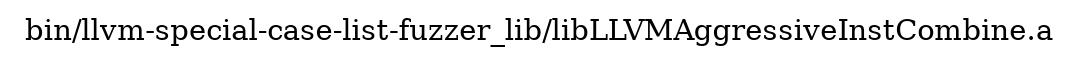 digraph "bin/llvm-special-case-list-fuzzer_lib/libLLVMAggressiveInstCombine.a" {
	label="bin/llvm-special-case-list-fuzzer_lib/libLLVMAggressiveInstCombine.a";
	rankdir=LR;

}
